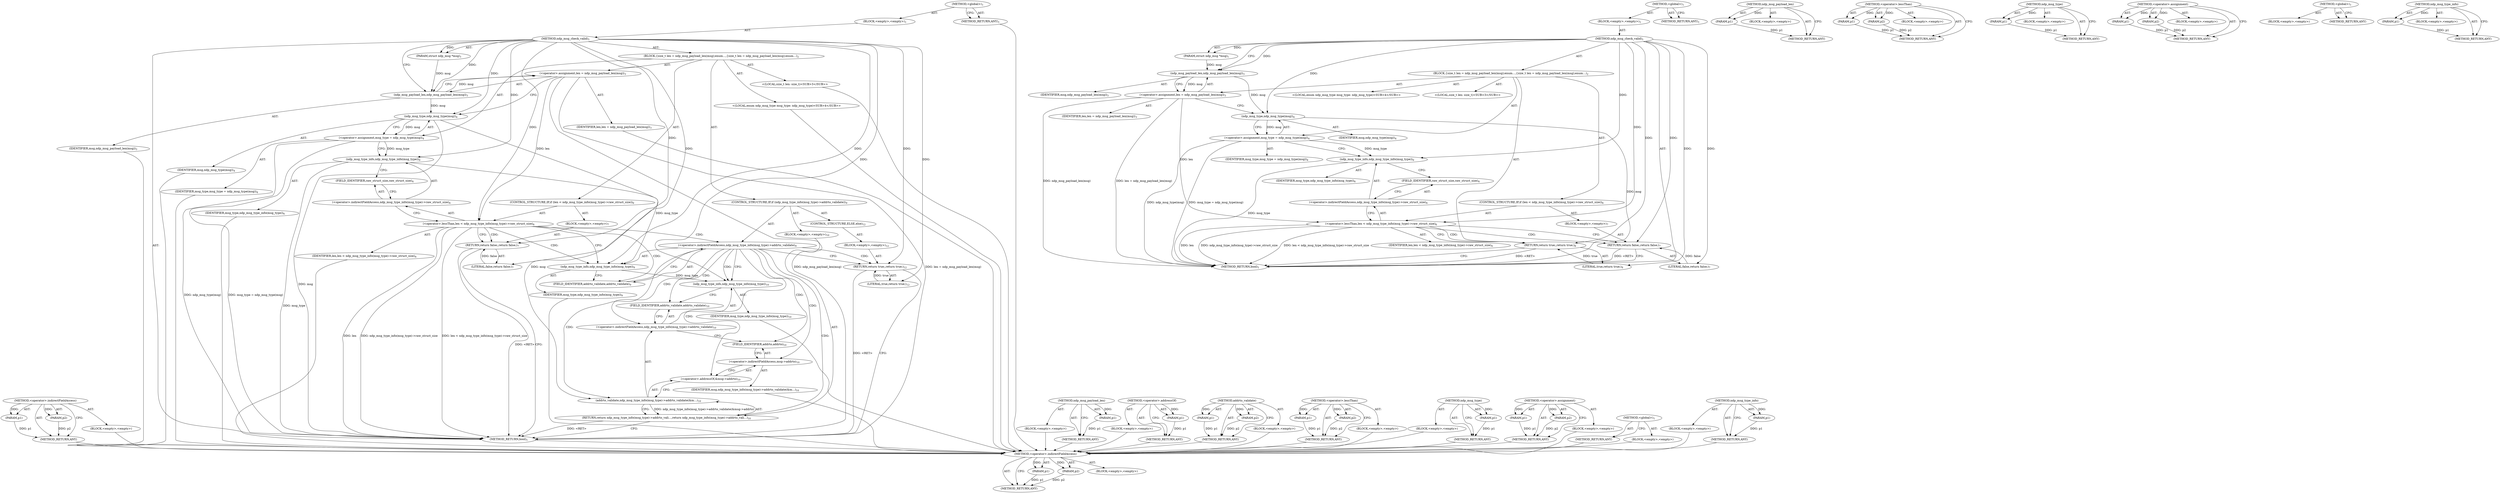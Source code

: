 digraph "ndp_msg_type_info" {
vulnerable_74 [label=<(METHOD,&lt;operator&gt;.indirectFieldAccess)>];
vulnerable_75 [label=<(PARAM,p1)>];
vulnerable_76 [label=<(PARAM,p2)>];
vulnerable_77 [label=<(BLOCK,&lt;empty&gt;,&lt;empty&gt;)>];
vulnerable_78 [label=<(METHOD_RETURN,ANY)>];
vulnerable_6 [label=<(METHOD,&lt;global&gt;)<SUB>1</SUB>>];
vulnerable_7 [label=<(BLOCK,&lt;empty&gt;,&lt;empty&gt;)<SUB>1</SUB>>];
vulnerable_8 [label=<(METHOD,ndp_msg_check_valid)<SUB>1</SUB>>];
vulnerable_9 [label=<(PARAM,struct ndp_msg *msg)<SUB>1</SUB>>];
vulnerable_10 [label=<(BLOCK,{
	size_t len = ndp_msg_payload_len(msg);
	enum...,{
	size_t len = ndp_msg_payload_len(msg);
	enum...)<SUB>2</SUB>>];
vulnerable_11 [label="<(LOCAL,size_t len: size_t)<SUB>3</SUB>>"];
vulnerable_12 [label=<(&lt;operator&gt;.assignment,len = ndp_msg_payload_len(msg))<SUB>3</SUB>>];
vulnerable_13 [label=<(IDENTIFIER,len,len = ndp_msg_payload_len(msg))<SUB>3</SUB>>];
vulnerable_14 [label=<(ndp_msg_payload_len,ndp_msg_payload_len(msg))<SUB>3</SUB>>];
vulnerable_15 [label=<(IDENTIFIER,msg,ndp_msg_payload_len(msg))<SUB>3</SUB>>];
vulnerable_16 [label="<(LOCAL,enum ndp_msg_type msg_type: ndp_msg_type)<SUB>4</SUB>>"];
vulnerable_17 [label=<(&lt;operator&gt;.assignment,msg_type = ndp_msg_type(msg))<SUB>4</SUB>>];
vulnerable_18 [label=<(IDENTIFIER,msg_type,msg_type = ndp_msg_type(msg))<SUB>4</SUB>>];
vulnerable_19 [label=<(ndp_msg_type,ndp_msg_type(msg))<SUB>4</SUB>>];
vulnerable_20 [label=<(IDENTIFIER,msg,ndp_msg_type(msg))<SUB>4</SUB>>];
vulnerable_21 [label=<(CONTROL_STRUCTURE,IF,if (len &lt; ndp_msg_type_info(msg_type)-&gt;raw_struct_size))<SUB>6</SUB>>];
vulnerable_22 [label=<(&lt;operator&gt;.lessThan,len &lt; ndp_msg_type_info(msg_type)-&gt;raw_struct_size)<SUB>6</SUB>>];
vulnerable_23 [label=<(IDENTIFIER,len,len &lt; ndp_msg_type_info(msg_type)-&gt;raw_struct_size)<SUB>6</SUB>>];
vulnerable_24 [label=<(&lt;operator&gt;.indirectFieldAccess,ndp_msg_type_info(msg_type)-&gt;raw_struct_size)<SUB>6</SUB>>];
vulnerable_25 [label=<(ndp_msg_type_info,ndp_msg_type_info(msg_type))<SUB>6</SUB>>];
vulnerable_26 [label=<(IDENTIFIER,msg_type,ndp_msg_type_info(msg_type))<SUB>6</SUB>>];
vulnerable_27 [label=<(FIELD_IDENTIFIER,raw_struct_size,raw_struct_size)<SUB>6</SUB>>];
vulnerable_28 [label=<(BLOCK,&lt;empty&gt;,&lt;empty&gt;)<SUB>7</SUB>>];
vulnerable_29 [label=<(RETURN,return false;,return false;)<SUB>7</SUB>>];
vulnerable_30 [label=<(LITERAL,false,return false;)<SUB>7</SUB>>];
vulnerable_31 [label=<(RETURN,return true;,return true;)<SUB>8</SUB>>];
vulnerable_32 [label=<(LITERAL,true,return true;)<SUB>8</SUB>>];
vulnerable_33 [label=<(METHOD_RETURN,bool)<SUB>1</SUB>>];
vulnerable_35 [label=<(METHOD_RETURN,ANY)<SUB>1</SUB>>];
vulnerable_61 [label=<(METHOD,ndp_msg_payload_len)>];
vulnerable_62 [label=<(PARAM,p1)>];
vulnerable_63 [label=<(BLOCK,&lt;empty&gt;,&lt;empty&gt;)>];
vulnerable_64 [label=<(METHOD_RETURN,ANY)>];
vulnerable_69 [label=<(METHOD,&lt;operator&gt;.lessThan)>];
vulnerable_70 [label=<(PARAM,p1)>];
vulnerable_71 [label=<(PARAM,p2)>];
vulnerable_72 [label=<(BLOCK,&lt;empty&gt;,&lt;empty&gt;)>];
vulnerable_73 [label=<(METHOD_RETURN,ANY)>];
vulnerable_65 [label=<(METHOD,ndp_msg_type)>];
vulnerable_66 [label=<(PARAM,p1)>];
vulnerable_67 [label=<(BLOCK,&lt;empty&gt;,&lt;empty&gt;)>];
vulnerable_68 [label=<(METHOD_RETURN,ANY)>];
vulnerable_56 [label=<(METHOD,&lt;operator&gt;.assignment)>];
vulnerable_57 [label=<(PARAM,p1)>];
vulnerable_58 [label=<(PARAM,p2)>];
vulnerable_59 [label=<(BLOCK,&lt;empty&gt;,&lt;empty&gt;)>];
vulnerable_60 [label=<(METHOD_RETURN,ANY)>];
vulnerable_50 [label=<(METHOD,&lt;global&gt;)<SUB>1</SUB>>];
vulnerable_51 [label=<(BLOCK,&lt;empty&gt;,&lt;empty&gt;)>];
vulnerable_52 [label=<(METHOD_RETURN,ANY)>];
vulnerable_79 [label=<(METHOD,ndp_msg_type_info)>];
vulnerable_80 [label=<(PARAM,p1)>];
vulnerable_81 [label=<(BLOCK,&lt;empty&gt;,&lt;empty&gt;)>];
vulnerable_82 [label=<(METHOD_RETURN,ANY)>];
fixed_92 [label=<(METHOD,&lt;operator&gt;.indirectFieldAccess)>];
fixed_93 [label=<(PARAM,p1)>];
fixed_94 [label=<(PARAM,p2)>];
fixed_95 [label=<(BLOCK,&lt;empty&gt;,&lt;empty&gt;)>];
fixed_96 [label=<(METHOD_RETURN,ANY)>];
fixed_6 [label=<(METHOD,&lt;global&gt;)<SUB>1</SUB>>];
fixed_7 [label=<(BLOCK,&lt;empty&gt;,&lt;empty&gt;)<SUB>1</SUB>>];
fixed_8 [label=<(METHOD,ndp_msg_check_valid)<SUB>1</SUB>>];
fixed_9 [label=<(PARAM,struct ndp_msg *msg)<SUB>1</SUB>>];
fixed_10 [label=<(BLOCK,{
	size_t len = ndp_msg_payload_len(msg);
	enum...,{
	size_t len = ndp_msg_payload_len(msg);
	enum...)<SUB>2</SUB>>];
fixed_11 [label="<(LOCAL,size_t len: size_t)<SUB>3</SUB>>"];
fixed_12 [label=<(&lt;operator&gt;.assignment,len = ndp_msg_payload_len(msg))<SUB>3</SUB>>];
fixed_13 [label=<(IDENTIFIER,len,len = ndp_msg_payload_len(msg))<SUB>3</SUB>>];
fixed_14 [label=<(ndp_msg_payload_len,ndp_msg_payload_len(msg))<SUB>3</SUB>>];
fixed_15 [label=<(IDENTIFIER,msg,ndp_msg_payload_len(msg))<SUB>3</SUB>>];
fixed_16 [label="<(LOCAL,enum ndp_msg_type msg_type: ndp_msg_type)<SUB>4</SUB>>"];
fixed_17 [label=<(&lt;operator&gt;.assignment,msg_type = ndp_msg_type(msg))<SUB>4</SUB>>];
fixed_18 [label=<(IDENTIFIER,msg_type,msg_type = ndp_msg_type(msg))<SUB>4</SUB>>];
fixed_19 [label=<(ndp_msg_type,ndp_msg_type(msg))<SUB>4</SUB>>];
fixed_20 [label=<(IDENTIFIER,msg,ndp_msg_type(msg))<SUB>4</SUB>>];
fixed_21 [label=<(CONTROL_STRUCTURE,IF,if (len &lt; ndp_msg_type_info(msg_type)-&gt;raw_struct_size))<SUB>6</SUB>>];
fixed_22 [label=<(&lt;operator&gt;.lessThan,len &lt; ndp_msg_type_info(msg_type)-&gt;raw_struct_size)<SUB>6</SUB>>];
fixed_23 [label=<(IDENTIFIER,len,len &lt; ndp_msg_type_info(msg_type)-&gt;raw_struct_size)<SUB>6</SUB>>];
fixed_24 [label=<(&lt;operator&gt;.indirectFieldAccess,ndp_msg_type_info(msg_type)-&gt;raw_struct_size)<SUB>6</SUB>>];
fixed_25 [label=<(ndp_msg_type_info,ndp_msg_type_info(msg_type))<SUB>6</SUB>>];
fixed_26 [label=<(IDENTIFIER,msg_type,ndp_msg_type_info(msg_type))<SUB>6</SUB>>];
fixed_27 [label=<(FIELD_IDENTIFIER,raw_struct_size,raw_struct_size)<SUB>6</SUB>>];
fixed_28 [label=<(BLOCK,&lt;empty&gt;,&lt;empty&gt;)<SUB>7</SUB>>];
fixed_29 [label=<(RETURN,return false;,return false;)<SUB>7</SUB>>];
fixed_30 [label=<(LITERAL,false,return false;)<SUB>7</SUB>>];
fixed_31 [label=<(CONTROL_STRUCTURE,IF,if (ndp_msg_type_info(msg_type)-&gt;addrto_validate))<SUB>9</SUB>>];
fixed_32 [label=<(&lt;operator&gt;.indirectFieldAccess,ndp_msg_type_info(msg_type)-&gt;addrto_validate)<SUB>9</SUB>>];
fixed_33 [label=<(ndp_msg_type_info,ndp_msg_type_info(msg_type))<SUB>9</SUB>>];
fixed_34 [label=<(IDENTIFIER,msg_type,ndp_msg_type_info(msg_type))<SUB>9</SUB>>];
fixed_35 [label=<(FIELD_IDENTIFIER,addrto_validate,addrto_validate)<SUB>9</SUB>>];
fixed_36 [label=<(BLOCK,&lt;empty&gt;,&lt;empty&gt;)<SUB>10</SUB>>];
fixed_37 [label=<(RETURN,return ndp_msg_type_info(msg_type)-&gt;addrto_vali...,return ndp_msg_type_info(msg_type)-&gt;addrto_vali...)<SUB>10</SUB>>];
fixed_38 [label=<(addrto_validate,ndp_msg_type_info(msg_type)-&gt;addrto_validate(&amp;m...)<SUB>10</SUB>>];
fixed_39 [label=<(&lt;operator&gt;.indirectFieldAccess,ndp_msg_type_info(msg_type)-&gt;addrto_validate)<SUB>10</SUB>>];
fixed_40 [label=<(ndp_msg_type_info,ndp_msg_type_info(msg_type))<SUB>10</SUB>>];
fixed_41 [label=<(IDENTIFIER,msg_type,ndp_msg_type_info(msg_type))<SUB>10</SUB>>];
fixed_42 [label=<(FIELD_IDENTIFIER,addrto_validate,addrto_validate)<SUB>10</SUB>>];
fixed_43 [label=<(&lt;operator&gt;.addressOf,&amp;msg-&gt;addrto)<SUB>10</SUB>>];
fixed_44 [label=<(&lt;operator&gt;.indirectFieldAccess,msg-&gt;addrto)<SUB>10</SUB>>];
fixed_45 [label=<(IDENTIFIER,msg,ndp_msg_type_info(msg_type)-&gt;addrto_validate(&amp;m...)<SUB>10</SUB>>];
fixed_46 [label=<(FIELD_IDENTIFIER,addrto,addrto)<SUB>10</SUB>>];
fixed_47 [label=<(CONTROL_STRUCTURE,ELSE,else)<SUB>12</SUB>>];
fixed_48 [label=<(BLOCK,&lt;empty&gt;,&lt;empty&gt;)<SUB>12</SUB>>];
fixed_49 [label=<(RETURN,return true;,return true;)<SUB>12</SUB>>];
fixed_50 [label=<(LITERAL,true,return true;)<SUB>12</SUB>>];
fixed_51 [label=<(METHOD_RETURN,bool)<SUB>1</SUB>>];
fixed_53 [label=<(METHOD_RETURN,ANY)<SUB>1</SUB>>];
fixed_79 [label=<(METHOD,ndp_msg_payload_len)>];
fixed_80 [label=<(PARAM,p1)>];
fixed_81 [label=<(BLOCK,&lt;empty&gt;,&lt;empty&gt;)>];
fixed_82 [label=<(METHOD_RETURN,ANY)>];
fixed_106 [label=<(METHOD,&lt;operator&gt;.addressOf)>];
fixed_107 [label=<(PARAM,p1)>];
fixed_108 [label=<(BLOCK,&lt;empty&gt;,&lt;empty&gt;)>];
fixed_109 [label=<(METHOD_RETURN,ANY)>];
fixed_101 [label=<(METHOD,addrto_validate)>];
fixed_102 [label=<(PARAM,p1)>];
fixed_103 [label=<(PARAM,p2)>];
fixed_104 [label=<(BLOCK,&lt;empty&gt;,&lt;empty&gt;)>];
fixed_105 [label=<(METHOD_RETURN,ANY)>];
fixed_87 [label=<(METHOD,&lt;operator&gt;.lessThan)>];
fixed_88 [label=<(PARAM,p1)>];
fixed_89 [label=<(PARAM,p2)>];
fixed_90 [label=<(BLOCK,&lt;empty&gt;,&lt;empty&gt;)>];
fixed_91 [label=<(METHOD_RETURN,ANY)>];
fixed_83 [label=<(METHOD,ndp_msg_type)>];
fixed_84 [label=<(PARAM,p1)>];
fixed_85 [label=<(BLOCK,&lt;empty&gt;,&lt;empty&gt;)>];
fixed_86 [label=<(METHOD_RETURN,ANY)>];
fixed_74 [label=<(METHOD,&lt;operator&gt;.assignment)>];
fixed_75 [label=<(PARAM,p1)>];
fixed_76 [label=<(PARAM,p2)>];
fixed_77 [label=<(BLOCK,&lt;empty&gt;,&lt;empty&gt;)>];
fixed_78 [label=<(METHOD_RETURN,ANY)>];
fixed_68 [label=<(METHOD,&lt;global&gt;)<SUB>1</SUB>>];
fixed_69 [label=<(BLOCK,&lt;empty&gt;,&lt;empty&gt;)>];
fixed_70 [label=<(METHOD_RETURN,ANY)>];
fixed_97 [label=<(METHOD,ndp_msg_type_info)>];
fixed_98 [label=<(PARAM,p1)>];
fixed_99 [label=<(BLOCK,&lt;empty&gt;,&lt;empty&gt;)>];
fixed_100 [label=<(METHOD_RETURN,ANY)>];
vulnerable_74 -> vulnerable_75  [key=0, label="AST: "];
vulnerable_74 -> vulnerable_75  [key=1, label="DDG: "];
vulnerable_74 -> vulnerable_77  [key=0, label="AST: "];
vulnerable_74 -> vulnerable_76  [key=0, label="AST: "];
vulnerable_74 -> vulnerable_76  [key=1, label="DDG: "];
vulnerable_74 -> vulnerable_78  [key=0, label="AST: "];
vulnerable_74 -> vulnerable_78  [key=1, label="CFG: "];
vulnerable_75 -> vulnerable_78  [key=0, label="DDG: p1"];
vulnerable_76 -> vulnerable_78  [key=0, label="DDG: p2"];
vulnerable_6 -> vulnerable_7  [key=0, label="AST: "];
vulnerable_6 -> vulnerable_35  [key=0, label="AST: "];
vulnerable_6 -> vulnerable_35  [key=1, label="CFG: "];
vulnerable_7 -> vulnerable_8  [key=0, label="AST: "];
vulnerable_8 -> vulnerable_9  [key=0, label="AST: "];
vulnerable_8 -> vulnerable_9  [key=1, label="DDG: "];
vulnerable_8 -> vulnerable_10  [key=0, label="AST: "];
vulnerable_8 -> vulnerable_33  [key=0, label="AST: "];
vulnerable_8 -> vulnerable_14  [key=0, label="CFG: "];
vulnerable_8 -> vulnerable_14  [key=1, label="DDG: "];
vulnerable_8 -> vulnerable_31  [key=0, label="DDG: "];
vulnerable_8 -> vulnerable_32  [key=0, label="DDG: "];
vulnerable_8 -> vulnerable_19  [key=0, label="DDG: "];
vulnerable_8 -> vulnerable_22  [key=0, label="DDG: "];
vulnerable_8 -> vulnerable_29  [key=0, label="DDG: "];
vulnerable_8 -> vulnerable_30  [key=0, label="DDG: "];
vulnerable_8 -> vulnerable_25  [key=0, label="DDG: "];
vulnerable_9 -> vulnerable_14  [key=0, label="DDG: msg"];
vulnerable_10 -> vulnerable_11  [key=0, label="AST: "];
vulnerable_10 -> vulnerable_12  [key=0, label="AST: "];
vulnerable_10 -> vulnerable_16  [key=0, label="AST: "];
vulnerable_10 -> vulnerable_17  [key=0, label="AST: "];
vulnerable_10 -> vulnerable_21  [key=0, label="AST: "];
vulnerable_10 -> vulnerable_31  [key=0, label="AST: "];
vulnerable_12 -> vulnerable_13  [key=0, label="AST: "];
vulnerable_12 -> vulnerable_14  [key=0, label="AST: "];
vulnerable_12 -> vulnerable_19  [key=0, label="CFG: "];
vulnerable_12 -> vulnerable_33  [key=0, label="DDG: ndp_msg_payload_len(msg)"];
vulnerable_12 -> vulnerable_33  [key=1, label="DDG: len = ndp_msg_payload_len(msg)"];
vulnerable_12 -> vulnerable_22  [key=0, label="DDG: len"];
vulnerable_14 -> vulnerable_15  [key=0, label="AST: "];
vulnerable_14 -> vulnerable_12  [key=0, label="CFG: "];
vulnerable_14 -> vulnerable_12  [key=1, label="DDG: msg"];
vulnerable_14 -> vulnerable_19  [key=0, label="DDG: msg"];
vulnerable_17 -> vulnerable_18  [key=0, label="AST: "];
vulnerable_17 -> vulnerable_19  [key=0, label="AST: "];
vulnerable_17 -> vulnerable_25  [key=0, label="CFG: "];
vulnerable_17 -> vulnerable_25  [key=1, label="DDG: msg_type"];
vulnerable_17 -> vulnerable_33  [key=0, label="DDG: ndp_msg_type(msg)"];
vulnerable_17 -> vulnerable_33  [key=1, label="DDG: msg_type = ndp_msg_type(msg)"];
vulnerable_19 -> vulnerable_20  [key=0, label="AST: "];
vulnerable_19 -> vulnerable_17  [key=0, label="CFG: "];
vulnerable_19 -> vulnerable_17  [key=1, label="DDG: msg"];
vulnerable_19 -> vulnerable_33  [key=0, label="DDG: msg"];
vulnerable_21 -> vulnerable_22  [key=0, label="AST: "];
vulnerable_21 -> vulnerable_28  [key=0, label="AST: "];
vulnerable_22 -> vulnerable_23  [key=0, label="AST: "];
vulnerable_22 -> vulnerable_24  [key=0, label="AST: "];
vulnerable_22 -> vulnerable_29  [key=0, label="CFG: "];
vulnerable_22 -> vulnerable_29  [key=1, label="CDG: "];
vulnerable_22 -> vulnerable_31  [key=0, label="CFG: "];
vulnerable_22 -> vulnerable_31  [key=1, label="CDG: "];
vulnerable_22 -> vulnerable_33  [key=0, label="DDG: len"];
vulnerable_22 -> vulnerable_33  [key=1, label="DDG: ndp_msg_type_info(msg_type)-&gt;raw_struct_size"];
vulnerable_22 -> vulnerable_33  [key=2, label="DDG: len &lt; ndp_msg_type_info(msg_type)-&gt;raw_struct_size"];
vulnerable_24 -> vulnerable_25  [key=0, label="AST: "];
vulnerable_24 -> vulnerable_27  [key=0, label="AST: "];
vulnerable_24 -> vulnerable_22  [key=0, label="CFG: "];
vulnerable_25 -> vulnerable_26  [key=0, label="AST: "];
vulnerable_25 -> vulnerable_27  [key=0, label="CFG: "];
vulnerable_25 -> vulnerable_33  [key=0, label="DDG: msg_type"];
vulnerable_27 -> vulnerable_24  [key=0, label="CFG: "];
vulnerable_28 -> vulnerable_29  [key=0, label="AST: "];
vulnerable_29 -> vulnerable_30  [key=0, label="AST: "];
vulnerable_29 -> vulnerable_33  [key=0, label="CFG: "];
vulnerable_29 -> vulnerable_33  [key=1, label="DDG: &lt;RET&gt;"];
vulnerable_30 -> vulnerable_29  [key=0, label="DDG: false"];
vulnerable_31 -> vulnerable_32  [key=0, label="AST: "];
vulnerable_31 -> vulnerable_33  [key=0, label="CFG: "];
vulnerable_31 -> vulnerable_33  [key=1, label="DDG: &lt;RET&gt;"];
vulnerable_32 -> vulnerable_31  [key=0, label="DDG: true"];
vulnerable_61 -> vulnerable_62  [key=0, label="AST: "];
vulnerable_61 -> vulnerable_62  [key=1, label="DDG: "];
vulnerable_61 -> vulnerable_63  [key=0, label="AST: "];
vulnerable_61 -> vulnerable_64  [key=0, label="AST: "];
vulnerable_61 -> vulnerable_64  [key=1, label="CFG: "];
vulnerable_62 -> vulnerable_64  [key=0, label="DDG: p1"];
vulnerable_69 -> vulnerable_70  [key=0, label="AST: "];
vulnerable_69 -> vulnerable_70  [key=1, label="DDG: "];
vulnerable_69 -> vulnerable_72  [key=0, label="AST: "];
vulnerable_69 -> vulnerable_71  [key=0, label="AST: "];
vulnerable_69 -> vulnerable_71  [key=1, label="DDG: "];
vulnerable_69 -> vulnerable_73  [key=0, label="AST: "];
vulnerable_69 -> vulnerable_73  [key=1, label="CFG: "];
vulnerable_70 -> vulnerable_73  [key=0, label="DDG: p1"];
vulnerable_71 -> vulnerable_73  [key=0, label="DDG: p2"];
vulnerable_65 -> vulnerable_66  [key=0, label="AST: "];
vulnerable_65 -> vulnerable_66  [key=1, label="DDG: "];
vulnerable_65 -> vulnerable_67  [key=0, label="AST: "];
vulnerable_65 -> vulnerable_68  [key=0, label="AST: "];
vulnerable_65 -> vulnerable_68  [key=1, label="CFG: "];
vulnerable_66 -> vulnerable_68  [key=0, label="DDG: p1"];
vulnerable_56 -> vulnerable_57  [key=0, label="AST: "];
vulnerable_56 -> vulnerable_57  [key=1, label="DDG: "];
vulnerable_56 -> vulnerable_59  [key=0, label="AST: "];
vulnerable_56 -> vulnerable_58  [key=0, label="AST: "];
vulnerable_56 -> vulnerable_58  [key=1, label="DDG: "];
vulnerable_56 -> vulnerable_60  [key=0, label="AST: "];
vulnerable_56 -> vulnerable_60  [key=1, label="CFG: "];
vulnerable_57 -> vulnerable_60  [key=0, label="DDG: p1"];
vulnerable_58 -> vulnerable_60  [key=0, label="DDG: p2"];
vulnerable_50 -> vulnerable_51  [key=0, label="AST: "];
vulnerable_50 -> vulnerable_52  [key=0, label="AST: "];
vulnerable_50 -> vulnerable_52  [key=1, label="CFG: "];
vulnerable_79 -> vulnerable_80  [key=0, label="AST: "];
vulnerable_79 -> vulnerable_80  [key=1, label="DDG: "];
vulnerable_79 -> vulnerable_81  [key=0, label="AST: "];
vulnerable_79 -> vulnerable_82  [key=0, label="AST: "];
vulnerable_79 -> vulnerable_82  [key=1, label="CFG: "];
vulnerable_80 -> vulnerable_82  [key=0, label="DDG: p1"];
fixed_92 -> fixed_93  [key=0, label="AST: "];
fixed_92 -> fixed_93  [key=1, label="DDG: "];
fixed_92 -> fixed_95  [key=0, label="AST: "];
fixed_92 -> fixed_94  [key=0, label="AST: "];
fixed_92 -> fixed_94  [key=1, label="DDG: "];
fixed_92 -> fixed_96  [key=0, label="AST: "];
fixed_92 -> fixed_96  [key=1, label="CFG: "];
fixed_93 -> fixed_96  [key=0, label="DDG: p1"];
fixed_94 -> fixed_96  [key=0, label="DDG: p2"];
fixed_95 -> vulnerable_74  [key=0];
fixed_96 -> vulnerable_74  [key=0];
fixed_6 -> fixed_7  [key=0, label="AST: "];
fixed_6 -> fixed_53  [key=0, label="AST: "];
fixed_6 -> fixed_53  [key=1, label="CFG: "];
fixed_7 -> fixed_8  [key=0, label="AST: "];
fixed_8 -> fixed_9  [key=0, label="AST: "];
fixed_8 -> fixed_9  [key=1, label="DDG: "];
fixed_8 -> fixed_10  [key=0, label="AST: "];
fixed_8 -> fixed_51  [key=0, label="AST: "];
fixed_8 -> fixed_14  [key=0, label="CFG: "];
fixed_8 -> fixed_14  [key=1, label="DDG: "];
fixed_8 -> fixed_19  [key=0, label="DDG: "];
fixed_8 -> fixed_22  [key=0, label="DDG: "];
fixed_8 -> fixed_29  [key=0, label="DDG: "];
fixed_8 -> fixed_30  [key=0, label="DDG: "];
fixed_8 -> fixed_33  [key=0, label="DDG: "];
fixed_8 -> fixed_49  [key=0, label="DDG: "];
fixed_8 -> fixed_25  [key=0, label="DDG: "];
fixed_8 -> fixed_50  [key=0, label="DDG: "];
fixed_8 -> fixed_40  [key=0, label="DDG: "];
fixed_9 -> fixed_14  [key=0, label="DDG: msg"];
fixed_10 -> fixed_11  [key=0, label="AST: "];
fixed_10 -> fixed_12  [key=0, label="AST: "];
fixed_10 -> fixed_16  [key=0, label="AST: "];
fixed_10 -> fixed_17  [key=0, label="AST: "];
fixed_10 -> fixed_21  [key=0, label="AST: "];
fixed_10 -> fixed_31  [key=0, label="AST: "];
fixed_11 -> vulnerable_74  [key=0];
fixed_12 -> fixed_13  [key=0, label="AST: "];
fixed_12 -> fixed_14  [key=0, label="AST: "];
fixed_12 -> fixed_19  [key=0, label="CFG: "];
fixed_12 -> fixed_51  [key=0, label="DDG: ndp_msg_payload_len(msg)"];
fixed_12 -> fixed_51  [key=1, label="DDG: len = ndp_msg_payload_len(msg)"];
fixed_12 -> fixed_22  [key=0, label="DDG: len"];
fixed_13 -> vulnerable_74  [key=0];
fixed_14 -> fixed_15  [key=0, label="AST: "];
fixed_14 -> fixed_12  [key=0, label="CFG: "];
fixed_14 -> fixed_12  [key=1, label="DDG: msg"];
fixed_14 -> fixed_19  [key=0, label="DDG: msg"];
fixed_15 -> vulnerable_74  [key=0];
fixed_16 -> vulnerable_74  [key=0];
fixed_17 -> fixed_18  [key=0, label="AST: "];
fixed_17 -> fixed_19  [key=0, label="AST: "];
fixed_17 -> fixed_25  [key=0, label="CFG: "];
fixed_17 -> fixed_25  [key=1, label="DDG: msg_type"];
fixed_17 -> fixed_51  [key=0, label="DDG: ndp_msg_type(msg)"];
fixed_17 -> fixed_51  [key=1, label="DDG: msg_type = ndp_msg_type(msg)"];
fixed_18 -> vulnerable_74  [key=0];
fixed_19 -> fixed_20  [key=0, label="AST: "];
fixed_19 -> fixed_17  [key=0, label="CFG: "];
fixed_19 -> fixed_17  [key=1, label="DDG: msg"];
fixed_19 -> fixed_51  [key=0, label="DDG: msg"];
fixed_19 -> fixed_38  [key=0, label="DDG: msg"];
fixed_20 -> vulnerable_74  [key=0];
fixed_21 -> fixed_22  [key=0, label="AST: "];
fixed_21 -> fixed_28  [key=0, label="AST: "];
fixed_22 -> fixed_23  [key=0, label="AST: "];
fixed_22 -> fixed_24  [key=0, label="AST: "];
fixed_22 -> fixed_29  [key=0, label="CFG: "];
fixed_22 -> fixed_29  [key=1, label="CDG: "];
fixed_22 -> fixed_33  [key=0, label="CFG: "];
fixed_22 -> fixed_33  [key=1, label="CDG: "];
fixed_22 -> fixed_51  [key=0, label="DDG: len"];
fixed_22 -> fixed_51  [key=1, label="DDG: ndp_msg_type_info(msg_type)-&gt;raw_struct_size"];
fixed_22 -> fixed_51  [key=2, label="DDG: len &lt; ndp_msg_type_info(msg_type)-&gt;raw_struct_size"];
fixed_22 -> fixed_32  [key=0, label="CDG: "];
fixed_22 -> fixed_35  [key=0, label="CDG: "];
fixed_23 -> vulnerable_74  [key=0];
fixed_24 -> fixed_25  [key=0, label="AST: "];
fixed_24 -> fixed_27  [key=0, label="AST: "];
fixed_24 -> fixed_22  [key=0, label="CFG: "];
fixed_25 -> fixed_26  [key=0, label="AST: "];
fixed_25 -> fixed_27  [key=0, label="CFG: "];
fixed_25 -> fixed_51  [key=0, label="DDG: msg_type"];
fixed_25 -> fixed_33  [key=0, label="DDG: msg_type"];
fixed_26 -> vulnerable_74  [key=0];
fixed_27 -> fixed_24  [key=0, label="CFG: "];
fixed_28 -> fixed_29  [key=0, label="AST: "];
fixed_29 -> fixed_30  [key=0, label="AST: "];
fixed_29 -> fixed_51  [key=0, label="CFG: "];
fixed_29 -> fixed_51  [key=1, label="DDG: &lt;RET&gt;"];
fixed_30 -> fixed_29  [key=0, label="DDG: false"];
fixed_31 -> fixed_32  [key=0, label="AST: "];
fixed_31 -> fixed_36  [key=0, label="AST: "];
fixed_31 -> fixed_47  [key=0, label="AST: "];
fixed_32 -> fixed_33  [key=0, label="AST: "];
fixed_32 -> fixed_35  [key=0, label="AST: "];
fixed_32 -> fixed_40  [key=0, label="CFG: "];
fixed_32 -> fixed_40  [key=1, label="CDG: "];
fixed_32 -> fixed_49  [key=0, label="CFG: "];
fixed_32 -> fixed_49  [key=1, label="CDG: "];
fixed_32 -> fixed_42  [key=0, label="CDG: "];
fixed_32 -> fixed_44  [key=0, label="CDG: "];
fixed_32 -> fixed_37  [key=0, label="CDG: "];
fixed_32 -> fixed_46  [key=0, label="CDG: "];
fixed_32 -> fixed_38  [key=0, label="CDG: "];
fixed_32 -> fixed_39  [key=0, label="CDG: "];
fixed_32 -> fixed_43  [key=0, label="CDG: "];
fixed_33 -> fixed_34  [key=0, label="AST: "];
fixed_33 -> fixed_35  [key=0, label="CFG: "];
fixed_33 -> fixed_40  [key=0, label="DDG: msg_type"];
fixed_34 -> vulnerable_74  [key=0];
fixed_35 -> fixed_32  [key=0, label="CFG: "];
fixed_36 -> fixed_37  [key=0, label="AST: "];
fixed_37 -> fixed_38  [key=0, label="AST: "];
fixed_37 -> fixed_51  [key=0, label="CFG: "];
fixed_37 -> fixed_51  [key=1, label="DDG: &lt;RET&gt;"];
fixed_38 -> fixed_39  [key=0, label="AST: "];
fixed_38 -> fixed_43  [key=0, label="AST: "];
fixed_38 -> fixed_37  [key=0, label="CFG: "];
fixed_38 -> fixed_37  [key=1, label="DDG: ndp_msg_type_info(msg_type)-&gt;addrto_validate(&amp;msg-&gt;addrto)"];
fixed_39 -> fixed_40  [key=0, label="AST: "];
fixed_39 -> fixed_42  [key=0, label="AST: "];
fixed_39 -> fixed_46  [key=0, label="CFG: "];
fixed_40 -> fixed_41  [key=0, label="AST: "];
fixed_40 -> fixed_42  [key=0, label="CFG: "];
fixed_41 -> vulnerable_74  [key=0];
fixed_42 -> fixed_39  [key=0, label="CFG: "];
fixed_43 -> fixed_44  [key=0, label="AST: "];
fixed_43 -> fixed_38  [key=0, label="CFG: "];
fixed_44 -> fixed_45  [key=0, label="AST: "];
fixed_44 -> fixed_46  [key=0, label="AST: "];
fixed_44 -> fixed_43  [key=0, label="CFG: "];
fixed_45 -> vulnerable_74  [key=0];
fixed_46 -> fixed_44  [key=0, label="CFG: "];
fixed_47 -> fixed_48  [key=0, label="AST: "];
fixed_48 -> fixed_49  [key=0, label="AST: "];
fixed_49 -> fixed_50  [key=0, label="AST: "];
fixed_49 -> fixed_51  [key=0, label="CFG: "];
fixed_49 -> fixed_51  [key=1, label="DDG: &lt;RET&gt;"];
fixed_50 -> fixed_49  [key=0, label="DDG: true"];
fixed_51 -> vulnerable_74  [key=0];
fixed_53 -> vulnerable_74  [key=0];
fixed_79 -> fixed_80  [key=0, label="AST: "];
fixed_79 -> fixed_80  [key=1, label="DDG: "];
fixed_79 -> fixed_81  [key=0, label="AST: "];
fixed_79 -> fixed_82  [key=0, label="AST: "];
fixed_79 -> fixed_82  [key=1, label="CFG: "];
fixed_80 -> fixed_82  [key=0, label="DDG: p1"];
fixed_81 -> vulnerable_74  [key=0];
fixed_82 -> vulnerable_74  [key=0];
fixed_106 -> fixed_107  [key=0, label="AST: "];
fixed_106 -> fixed_107  [key=1, label="DDG: "];
fixed_106 -> fixed_108  [key=0, label="AST: "];
fixed_106 -> fixed_109  [key=0, label="AST: "];
fixed_106 -> fixed_109  [key=1, label="CFG: "];
fixed_107 -> fixed_109  [key=0, label="DDG: p1"];
fixed_108 -> vulnerable_74  [key=0];
fixed_109 -> vulnerable_74  [key=0];
fixed_101 -> fixed_102  [key=0, label="AST: "];
fixed_101 -> fixed_102  [key=1, label="DDG: "];
fixed_101 -> fixed_104  [key=0, label="AST: "];
fixed_101 -> fixed_103  [key=0, label="AST: "];
fixed_101 -> fixed_103  [key=1, label="DDG: "];
fixed_101 -> fixed_105  [key=0, label="AST: "];
fixed_101 -> fixed_105  [key=1, label="CFG: "];
fixed_102 -> fixed_105  [key=0, label="DDG: p1"];
fixed_103 -> fixed_105  [key=0, label="DDG: p2"];
fixed_104 -> vulnerable_74  [key=0];
fixed_105 -> vulnerable_74  [key=0];
fixed_87 -> fixed_88  [key=0, label="AST: "];
fixed_87 -> fixed_88  [key=1, label="DDG: "];
fixed_87 -> fixed_90  [key=0, label="AST: "];
fixed_87 -> fixed_89  [key=0, label="AST: "];
fixed_87 -> fixed_89  [key=1, label="DDG: "];
fixed_87 -> fixed_91  [key=0, label="AST: "];
fixed_87 -> fixed_91  [key=1, label="CFG: "];
fixed_88 -> fixed_91  [key=0, label="DDG: p1"];
fixed_89 -> fixed_91  [key=0, label="DDG: p2"];
fixed_90 -> vulnerable_74  [key=0];
fixed_91 -> vulnerable_74  [key=0];
fixed_83 -> fixed_84  [key=0, label="AST: "];
fixed_83 -> fixed_84  [key=1, label="DDG: "];
fixed_83 -> fixed_85  [key=0, label="AST: "];
fixed_83 -> fixed_86  [key=0, label="AST: "];
fixed_83 -> fixed_86  [key=1, label="CFG: "];
fixed_84 -> fixed_86  [key=0, label="DDG: p1"];
fixed_85 -> vulnerable_74  [key=0];
fixed_86 -> vulnerable_74  [key=0];
fixed_74 -> fixed_75  [key=0, label="AST: "];
fixed_74 -> fixed_75  [key=1, label="DDG: "];
fixed_74 -> fixed_77  [key=0, label="AST: "];
fixed_74 -> fixed_76  [key=0, label="AST: "];
fixed_74 -> fixed_76  [key=1, label="DDG: "];
fixed_74 -> fixed_78  [key=0, label="AST: "];
fixed_74 -> fixed_78  [key=1, label="CFG: "];
fixed_75 -> fixed_78  [key=0, label="DDG: p1"];
fixed_76 -> fixed_78  [key=0, label="DDG: p2"];
fixed_77 -> vulnerable_74  [key=0];
fixed_78 -> vulnerable_74  [key=0];
fixed_68 -> fixed_69  [key=0, label="AST: "];
fixed_68 -> fixed_70  [key=0, label="AST: "];
fixed_68 -> fixed_70  [key=1, label="CFG: "];
fixed_69 -> vulnerable_74  [key=0];
fixed_70 -> vulnerable_74  [key=0];
fixed_97 -> fixed_98  [key=0, label="AST: "];
fixed_97 -> fixed_98  [key=1, label="DDG: "];
fixed_97 -> fixed_99  [key=0, label="AST: "];
fixed_97 -> fixed_100  [key=0, label="AST: "];
fixed_97 -> fixed_100  [key=1, label="CFG: "];
fixed_98 -> fixed_100  [key=0, label="DDG: p1"];
fixed_99 -> vulnerable_74  [key=0];
fixed_100 -> vulnerable_74  [key=0];
}
